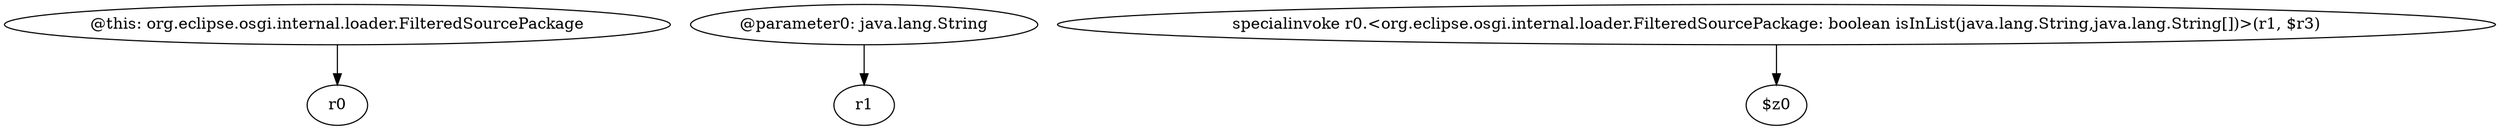 digraph g {
0[label="@this: org.eclipse.osgi.internal.loader.FilteredSourcePackage"]
1[label="r0"]
0->1[label=""]
2[label="@parameter0: java.lang.String"]
3[label="r1"]
2->3[label=""]
4[label="specialinvoke r0.<org.eclipse.osgi.internal.loader.FilteredSourcePackage: boolean isInList(java.lang.String,java.lang.String[])>(r1, $r3)"]
5[label="$z0"]
4->5[label=""]
}